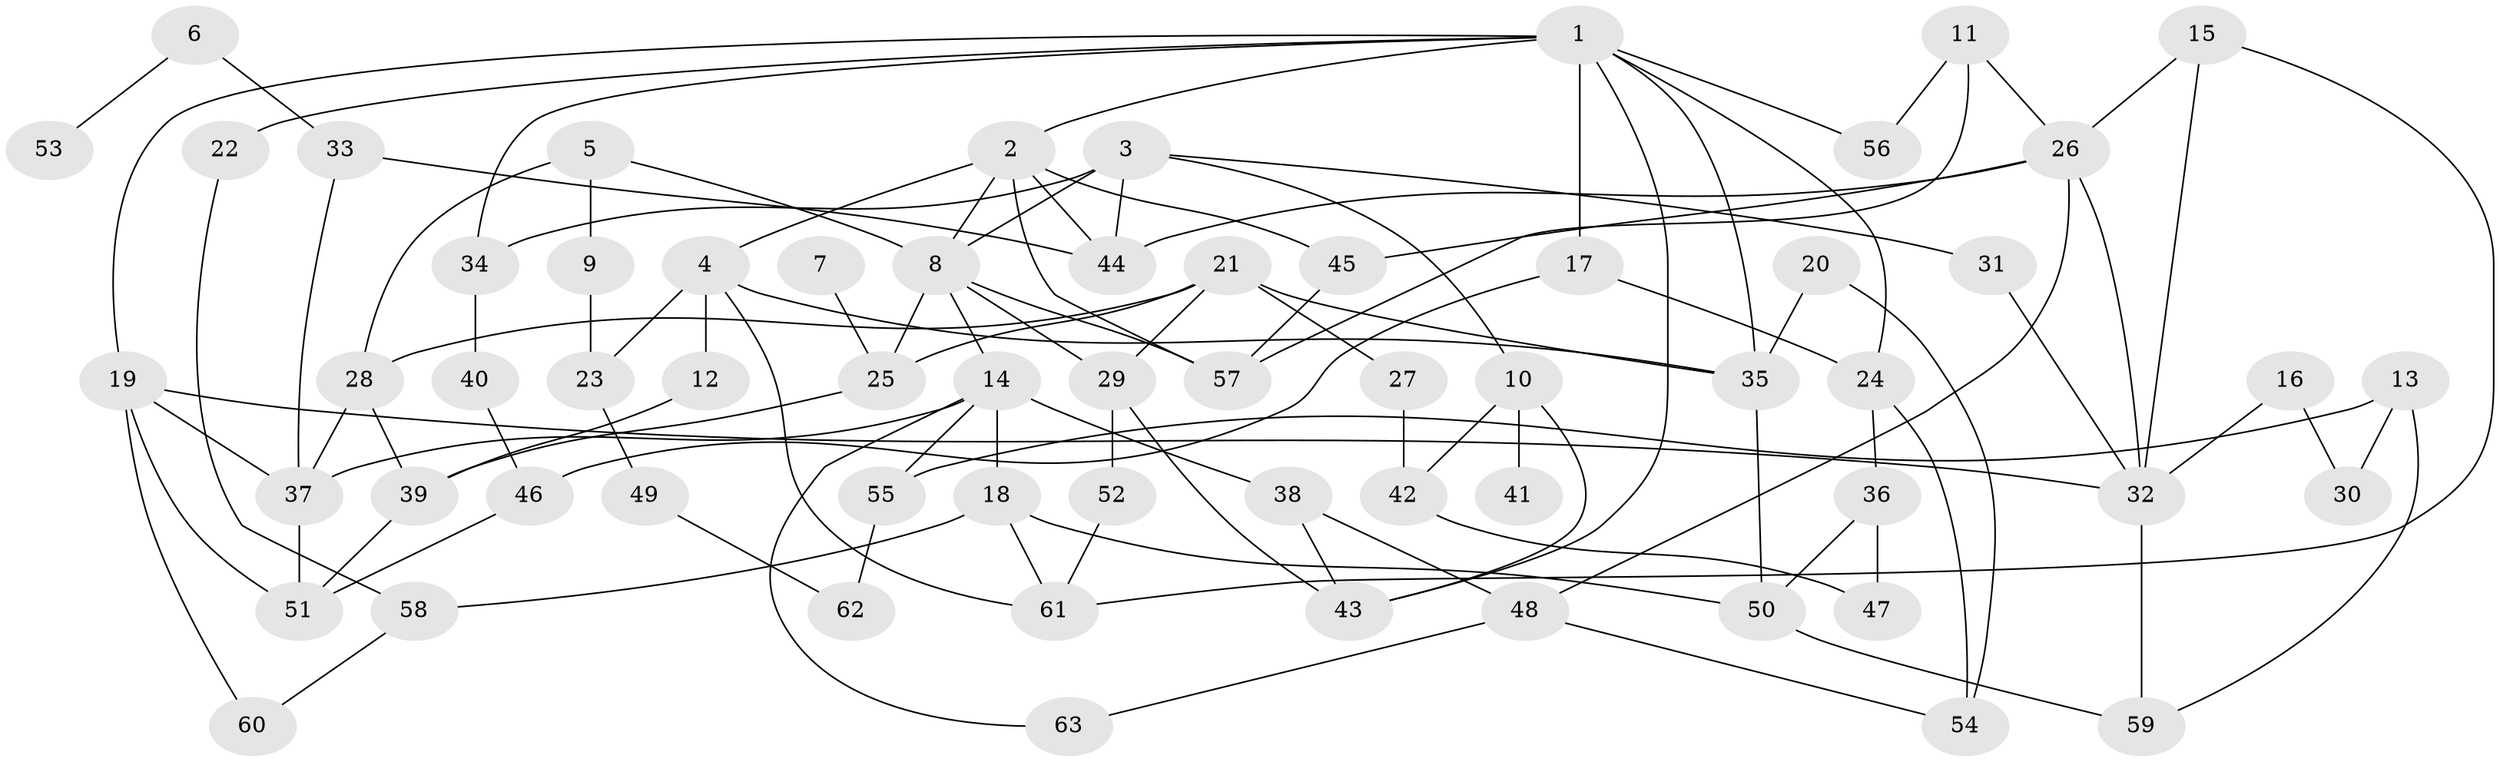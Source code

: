 // original degree distribution, {6: 0.048, 5: 0.064, 7: 0.016, 3: 0.224, 4: 0.136, 2: 0.288, 1: 0.224}
// Generated by graph-tools (version 1.1) at 2025/01/03/09/25 03:01:10]
// undirected, 63 vertices, 107 edges
graph export_dot {
graph [start="1"]
  node [color=gray90,style=filled];
  1;
  2;
  3;
  4;
  5;
  6;
  7;
  8;
  9;
  10;
  11;
  12;
  13;
  14;
  15;
  16;
  17;
  18;
  19;
  20;
  21;
  22;
  23;
  24;
  25;
  26;
  27;
  28;
  29;
  30;
  31;
  32;
  33;
  34;
  35;
  36;
  37;
  38;
  39;
  40;
  41;
  42;
  43;
  44;
  45;
  46;
  47;
  48;
  49;
  50;
  51;
  52;
  53;
  54;
  55;
  56;
  57;
  58;
  59;
  60;
  61;
  62;
  63;
  1 -- 2 [weight=1.0];
  1 -- 17 [weight=1.0];
  1 -- 19 [weight=1.0];
  1 -- 22 [weight=1.0];
  1 -- 24 [weight=1.0];
  1 -- 34 [weight=1.0];
  1 -- 35 [weight=1.0];
  1 -- 43 [weight=1.0];
  1 -- 56 [weight=1.0];
  2 -- 4 [weight=2.0];
  2 -- 8 [weight=1.0];
  2 -- 44 [weight=1.0];
  2 -- 45 [weight=1.0];
  2 -- 57 [weight=1.0];
  3 -- 8 [weight=1.0];
  3 -- 10 [weight=1.0];
  3 -- 31 [weight=1.0];
  3 -- 34 [weight=1.0];
  3 -- 44 [weight=1.0];
  4 -- 12 [weight=1.0];
  4 -- 23 [weight=1.0];
  4 -- 35 [weight=1.0];
  4 -- 61 [weight=1.0];
  5 -- 8 [weight=1.0];
  5 -- 9 [weight=1.0];
  5 -- 28 [weight=1.0];
  6 -- 33 [weight=1.0];
  6 -- 53 [weight=1.0];
  7 -- 25 [weight=1.0];
  8 -- 14 [weight=1.0];
  8 -- 25 [weight=1.0];
  8 -- 29 [weight=1.0];
  8 -- 57 [weight=1.0];
  9 -- 23 [weight=1.0];
  10 -- 41 [weight=1.0];
  10 -- 42 [weight=1.0];
  10 -- 43 [weight=1.0];
  11 -- 26 [weight=1.0];
  11 -- 56 [weight=1.0];
  11 -- 57 [weight=1.0];
  12 -- 39 [weight=1.0];
  13 -- 30 [weight=1.0];
  13 -- 55 [weight=1.0];
  13 -- 59 [weight=1.0];
  14 -- 18 [weight=1.0];
  14 -- 37 [weight=1.0];
  14 -- 38 [weight=1.0];
  14 -- 55 [weight=1.0];
  14 -- 63 [weight=1.0];
  15 -- 26 [weight=1.0];
  15 -- 32 [weight=1.0];
  15 -- 61 [weight=1.0];
  16 -- 30 [weight=1.0];
  16 -- 32 [weight=1.0];
  17 -- 24 [weight=1.0];
  17 -- 46 [weight=1.0];
  18 -- 50 [weight=1.0];
  18 -- 58 [weight=1.0];
  18 -- 61 [weight=1.0];
  19 -- 32 [weight=1.0];
  19 -- 37 [weight=1.0];
  19 -- 51 [weight=1.0];
  19 -- 60 [weight=1.0];
  20 -- 35 [weight=1.0];
  20 -- 54 [weight=1.0];
  21 -- 25 [weight=1.0];
  21 -- 27 [weight=1.0];
  21 -- 28 [weight=1.0];
  21 -- 29 [weight=1.0];
  21 -- 35 [weight=2.0];
  22 -- 58 [weight=1.0];
  23 -- 49 [weight=1.0];
  24 -- 36 [weight=1.0];
  24 -- 54 [weight=1.0];
  25 -- 39 [weight=1.0];
  26 -- 32 [weight=1.0];
  26 -- 44 [weight=1.0];
  26 -- 45 [weight=1.0];
  26 -- 48 [weight=1.0];
  27 -- 42 [weight=1.0];
  28 -- 37 [weight=1.0];
  28 -- 39 [weight=1.0];
  29 -- 43 [weight=1.0];
  29 -- 52 [weight=1.0];
  31 -- 32 [weight=1.0];
  32 -- 59 [weight=1.0];
  33 -- 37 [weight=1.0];
  33 -- 44 [weight=1.0];
  34 -- 40 [weight=1.0];
  35 -- 50 [weight=1.0];
  36 -- 47 [weight=1.0];
  36 -- 50 [weight=1.0];
  37 -- 51 [weight=1.0];
  38 -- 43 [weight=1.0];
  38 -- 48 [weight=1.0];
  39 -- 51 [weight=1.0];
  40 -- 46 [weight=1.0];
  42 -- 47 [weight=1.0];
  45 -- 57 [weight=1.0];
  46 -- 51 [weight=1.0];
  48 -- 54 [weight=1.0];
  48 -- 63 [weight=1.0];
  49 -- 62 [weight=1.0];
  50 -- 59 [weight=1.0];
  52 -- 61 [weight=1.0];
  55 -- 62 [weight=1.0];
  58 -- 60 [weight=1.0];
}
